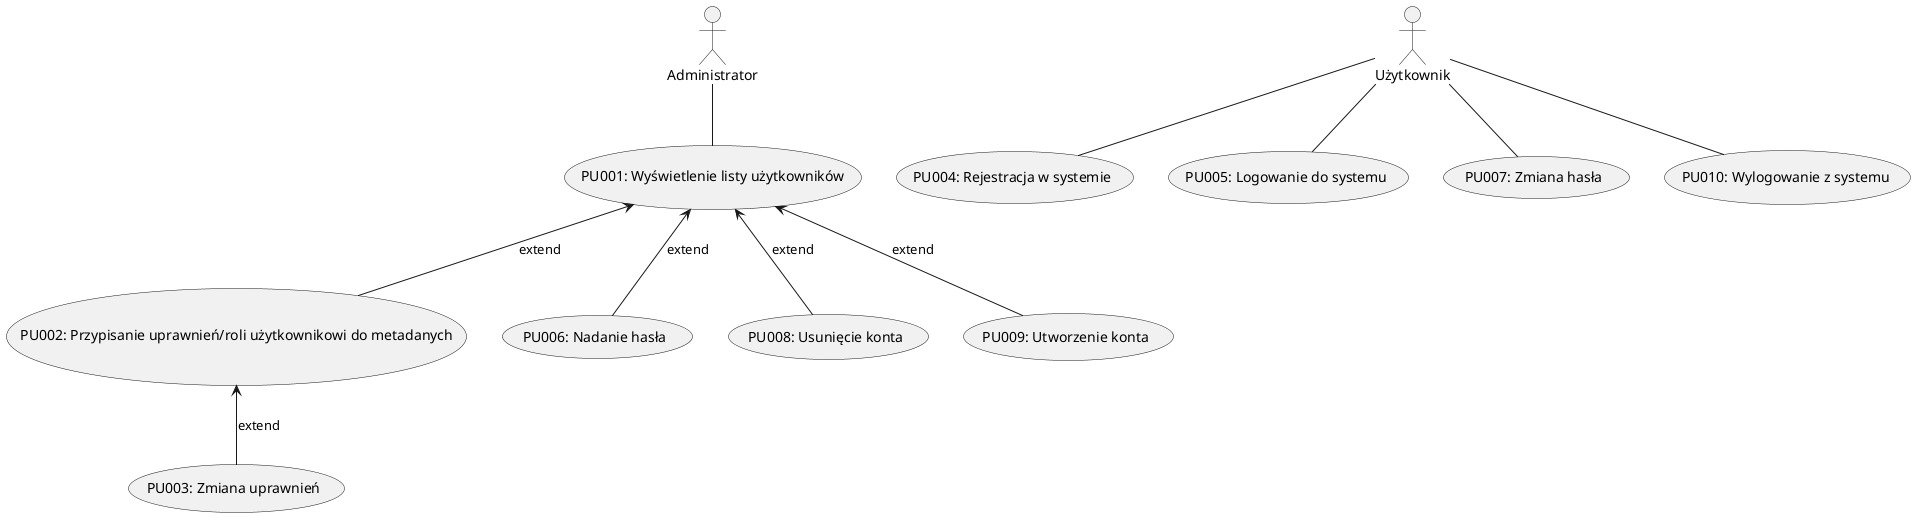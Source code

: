 @startuml Zarządzanie użytkownikami i dostępem

actor "Administrator" as Admin
actor "Użytkownik" as User

usecase "PU001: Wyświetlenie listy użytkowników" as UC1
usecase "PU002: Przypisanie uprawnień/roli użytkownikowi do metadanych" as UC2
usecase "PU003: Zmiana uprawnień" as UC3
usecase "PU004: Rejestracja w systemie" as UC4
usecase "PU005: Logowanie do systemu" as UC5
usecase "PU006: Nadanie hasła" as UC6
usecase "PU007: Zmiana hasła" as UC7
usecase "PU008: Usunięcie konta" as UC8
usecase "PU009: Utworzenie konta" as UC9
usecase "PU010: Wylogowanie z systemu" as UC10

Admin -- UC1
UC1 <-- UC6 : extend
UC1 <-- UC2 : extend
UC2 <-- UC3 : extend
UC1 <-- UC8 : extend
UC1 <-- UC9 : extend

User -- UC4
User -- UC5
User -- UC7
User -- UC10  

@enduml

